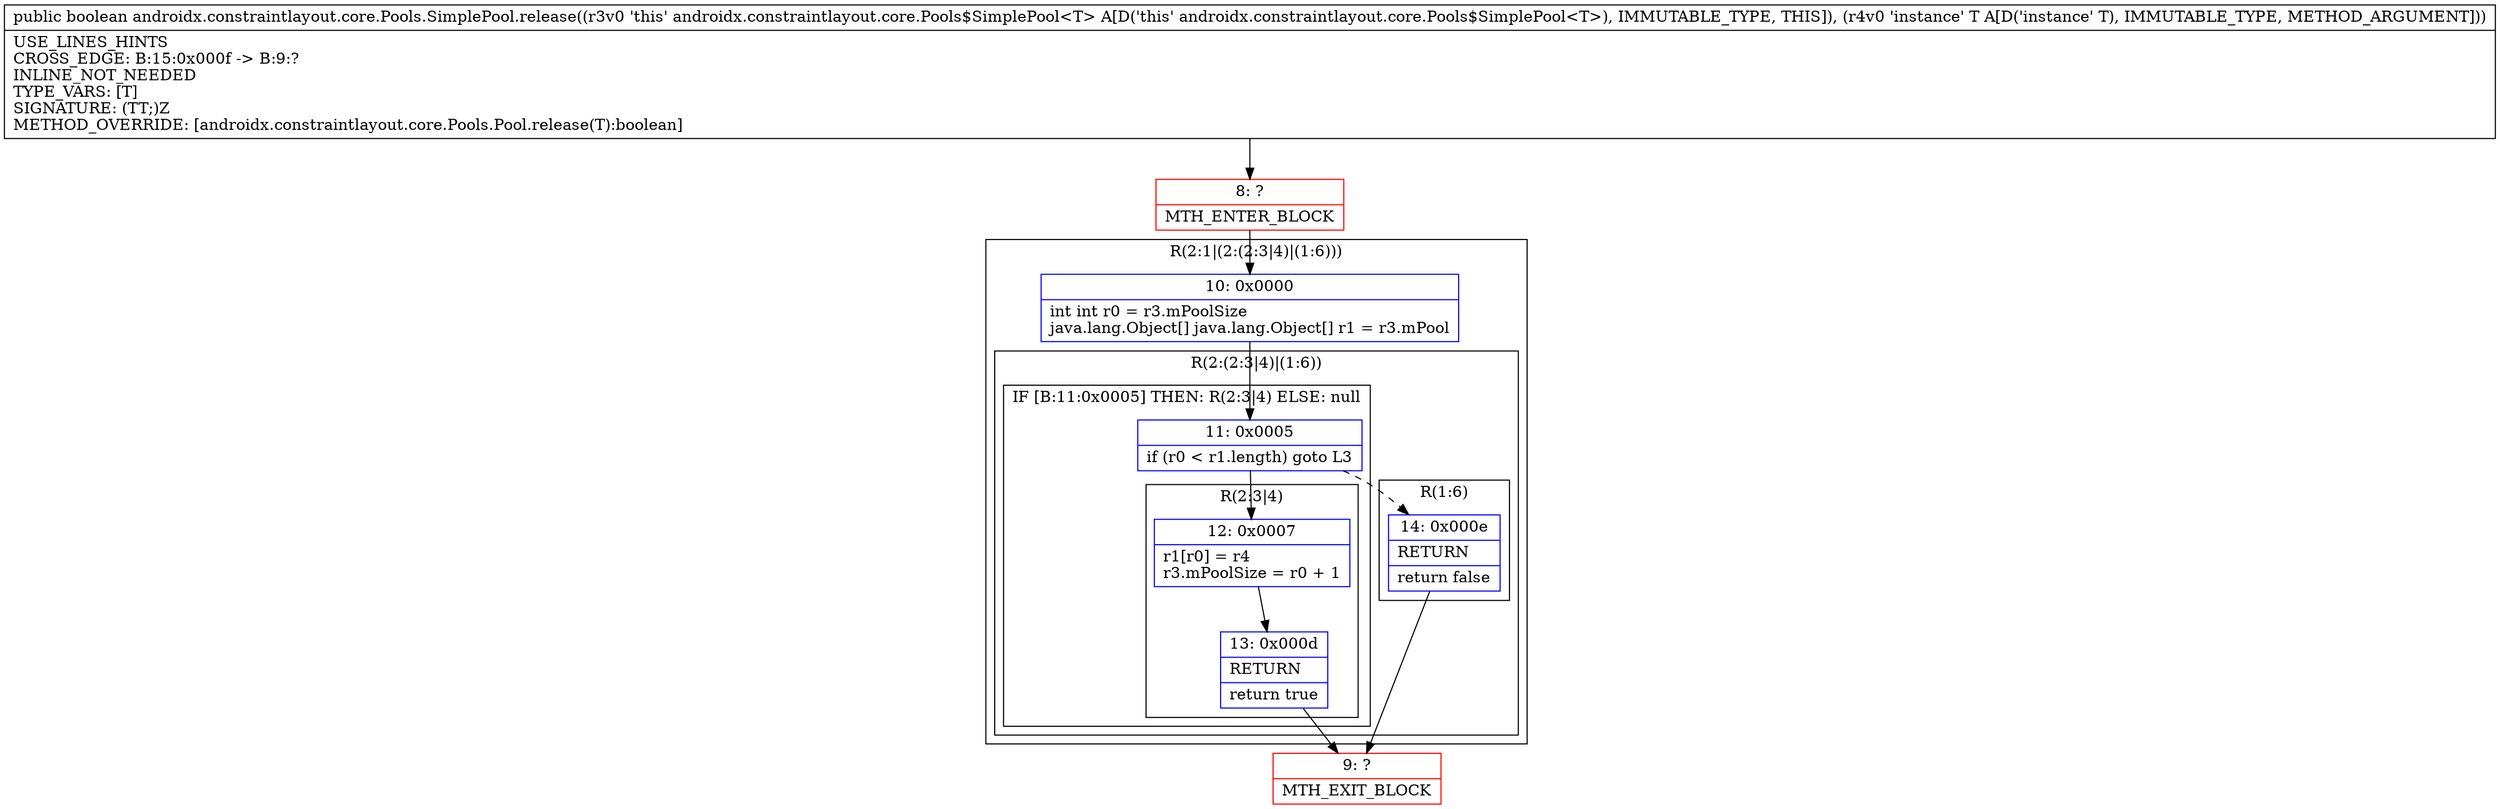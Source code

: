 digraph "CFG forandroidx.constraintlayout.core.Pools.SimplePool.release(Ljava\/lang\/Object;)Z" {
subgraph cluster_Region_764886445 {
label = "R(2:1|(2:(2:3|4)|(1:6)))";
node [shape=record,color=blue];
Node_10 [shape=record,label="{10\:\ 0x0000|int int r0 = r3.mPoolSize\ljava.lang.Object[] java.lang.Object[] r1 = r3.mPool\l}"];
subgraph cluster_Region_161266623 {
label = "R(2:(2:3|4)|(1:6))";
node [shape=record,color=blue];
subgraph cluster_IfRegion_66327762 {
label = "IF [B:11:0x0005] THEN: R(2:3|4) ELSE: null";
node [shape=record,color=blue];
Node_11 [shape=record,label="{11\:\ 0x0005|if (r0 \< r1.length) goto L3\l}"];
subgraph cluster_Region_550048698 {
label = "R(2:3|4)";
node [shape=record,color=blue];
Node_12 [shape=record,label="{12\:\ 0x0007|r1[r0] = r4\lr3.mPoolSize = r0 + 1\l}"];
Node_13 [shape=record,label="{13\:\ 0x000d|RETURN\l|return true\l}"];
}
}
subgraph cluster_Region_887595869 {
label = "R(1:6)";
node [shape=record,color=blue];
Node_14 [shape=record,label="{14\:\ 0x000e|RETURN\l|return false\l}"];
}
}
}
Node_8 [shape=record,color=red,label="{8\:\ ?|MTH_ENTER_BLOCK\l}"];
Node_9 [shape=record,color=red,label="{9\:\ ?|MTH_EXIT_BLOCK\l}"];
MethodNode[shape=record,label="{public boolean androidx.constraintlayout.core.Pools.SimplePool.release((r3v0 'this' androidx.constraintlayout.core.Pools$SimplePool\<T\> A[D('this' androidx.constraintlayout.core.Pools$SimplePool\<T\>), IMMUTABLE_TYPE, THIS]), (r4v0 'instance' T A[D('instance' T), IMMUTABLE_TYPE, METHOD_ARGUMENT]))  | USE_LINES_HINTS\lCROSS_EDGE: B:15:0x000f \-\> B:9:?\lINLINE_NOT_NEEDED\lTYPE_VARS: [T]\lSIGNATURE: (TT;)Z\lMETHOD_OVERRIDE: [androidx.constraintlayout.core.Pools.Pool.release(T):boolean]\l}"];
MethodNode -> Node_8;Node_10 -> Node_11;
Node_11 -> Node_12;
Node_11 -> Node_14[style=dashed];
Node_12 -> Node_13;
Node_13 -> Node_9;
Node_14 -> Node_9;
Node_8 -> Node_10;
}

